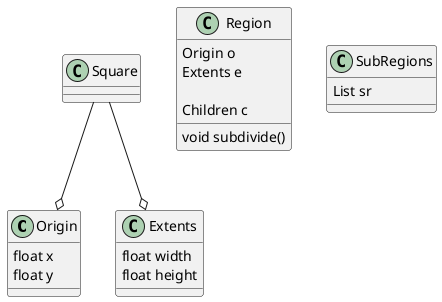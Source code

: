 @startuml

class Origin {
    float x
    float y
}

class Extents {
    float width
    float height
}

class Region {
    Origin o
    Extents e

    Children c

    void subdivide()
}

class SubRegions {
    List sr
}

Square --o Origin
Square --o Extents

@enduml